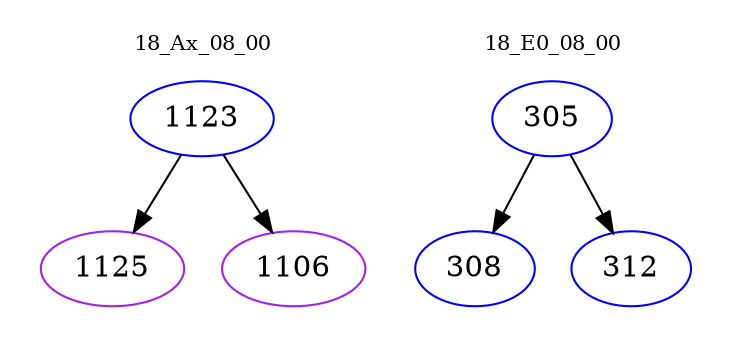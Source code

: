 digraph{
subgraph cluster_0 {
color = white
label = "18_Ax_08_00";
fontsize=10;
T0_1123 [label="1123", color="blue"]
T0_1123 -> T0_1125 [color="black"]
T0_1125 [label="1125", color="purple"]
T0_1123 -> T0_1106 [color="black"]
T0_1106 [label="1106", color="purple"]
}
subgraph cluster_1 {
color = white
label = "18_E0_08_00";
fontsize=10;
T1_305 [label="305", color="blue"]
T1_305 -> T1_308 [color="black"]
T1_308 [label="308", color="blue"]
T1_305 -> T1_312 [color="black"]
T1_312 [label="312", color="blue"]
}
}
